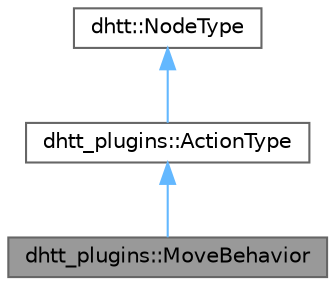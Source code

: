 digraph "dhtt_plugins::MoveBehavior"
{
 // LATEX_PDF_SIZE
  bgcolor="transparent";
  edge [fontname=Helvetica,fontsize=10,labelfontname=Helvetica,labelfontsize=10];
  node [fontname=Helvetica,fontsize=10,shape=box,height=0.2,width=0.4];
  Node1 [label="dhtt_plugins::MoveBehavior",height=0.2,width=0.4,color="gray40", fillcolor="grey60", style="filled", fontcolor="black",tooltip="Moves to a semantically specified location on a given map."];
  Node2 -> Node1 [dir="back",color="steelblue1",style="solid"];
  Node2 [label="dhtt_plugins::ActionType",height=0.2,width=0.4,color="gray40", fillcolor="white", style="filled",URL="$classdhtt__plugins_1_1ActionType.html",tooltip="parent class of all behavior/action type nodes"];
  Node3 -> Node2 [dir="back",color="steelblue1",style="solid"];
  Node3 [label="dhtt::NodeType",height=0.2,width=0.4,color="gray40", fillcolor="white", style="filled",URL="$classdhtt_1_1NodeType.html",tooltip="Base class describing the logic of the nodes."];
}
